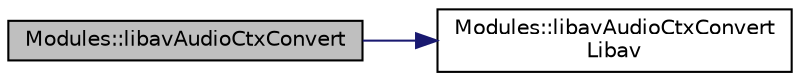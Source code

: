 digraph "Modules::libavAudioCtxConvert"
{
 // INTERACTIVE_SVG=YES
  edge [fontname="Helvetica",fontsize="10",labelfontname="Helvetica",labelfontsize="10"];
  node [fontname="Helvetica",fontsize="10",shape=record];
  rankdir="LR";
  Node1 [label="Modules::libavAudioCtxConvert",height=0.2,width=0.4,color="black", fillcolor="grey75", style="filled", fontcolor="black"];
  Node1 -> Node2 [color="midnightblue",fontsize="10",style="solid",fontname="Helvetica"];
  Node2 [label="Modules::libavAudioCtxConvert\lLibav",height=0.2,width=0.4,color="black", fillcolor="white", style="filled",URL="$namespace_modules.html#aaf7532301bc5ce344ec4075dd449bd9d"];
}
